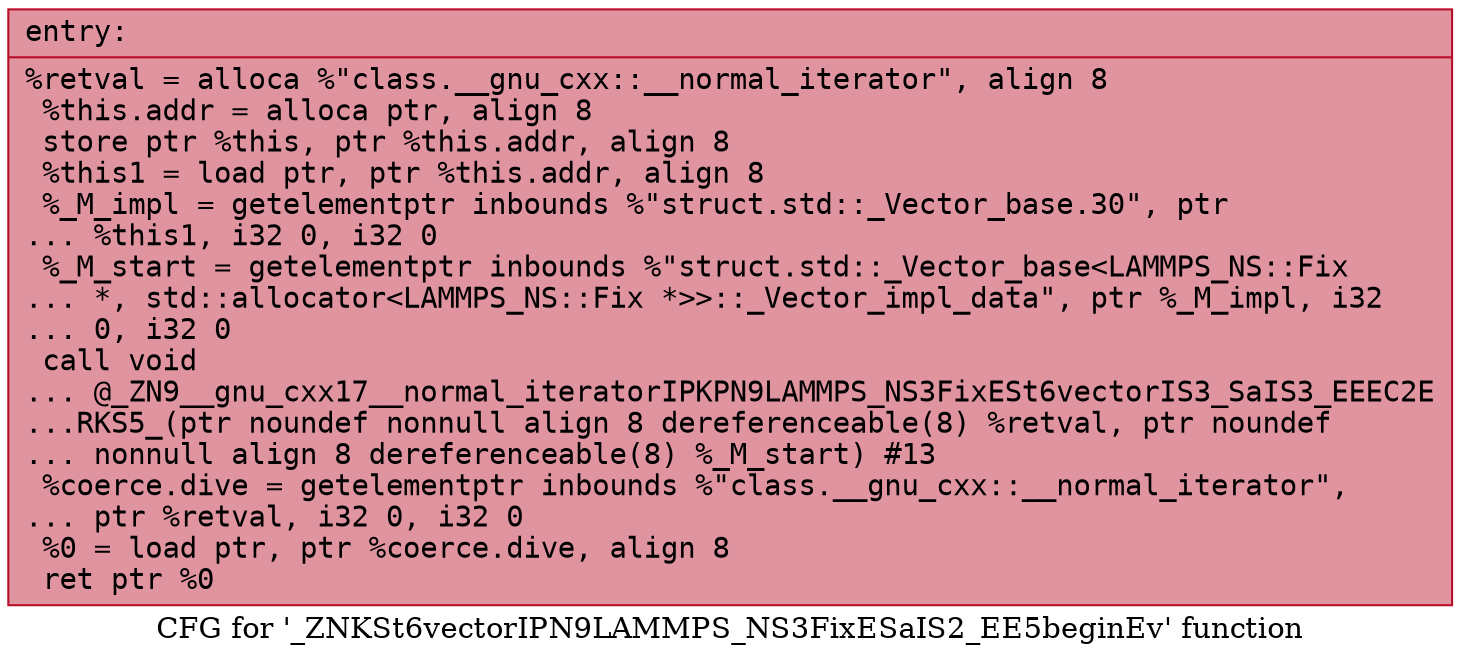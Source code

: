 digraph "CFG for '_ZNKSt6vectorIPN9LAMMPS_NS3FixESaIS2_EE5beginEv' function" {
	label="CFG for '_ZNKSt6vectorIPN9LAMMPS_NS3FixESaIS2_EE5beginEv' function";

	Node0x557ad5cc94f0 [shape=record,color="#b70d28ff", style=filled, fillcolor="#b70d2870" fontname="Courier",label="{entry:\l|  %retval = alloca %\"class.__gnu_cxx::__normal_iterator\", align 8\l  %this.addr = alloca ptr, align 8\l  store ptr %this, ptr %this.addr, align 8\l  %this1 = load ptr, ptr %this.addr, align 8\l  %_M_impl = getelementptr inbounds %\"struct.std::_Vector_base.30\", ptr\l... %this1, i32 0, i32 0\l  %_M_start = getelementptr inbounds %\"struct.std::_Vector_base\<LAMMPS_NS::Fix\l... *, std::allocator\<LAMMPS_NS::Fix *\>\>::_Vector_impl_data\", ptr %_M_impl, i32\l... 0, i32 0\l  call void\l... @_ZN9__gnu_cxx17__normal_iteratorIPKPN9LAMMPS_NS3FixESt6vectorIS3_SaIS3_EEEC2E\l...RKS5_(ptr noundef nonnull align 8 dereferenceable(8) %retval, ptr noundef\l... nonnull align 8 dereferenceable(8) %_M_start) #13\l  %coerce.dive = getelementptr inbounds %\"class.__gnu_cxx::__normal_iterator\",\l... ptr %retval, i32 0, i32 0\l  %0 = load ptr, ptr %coerce.dive, align 8\l  ret ptr %0\l}"];
}
